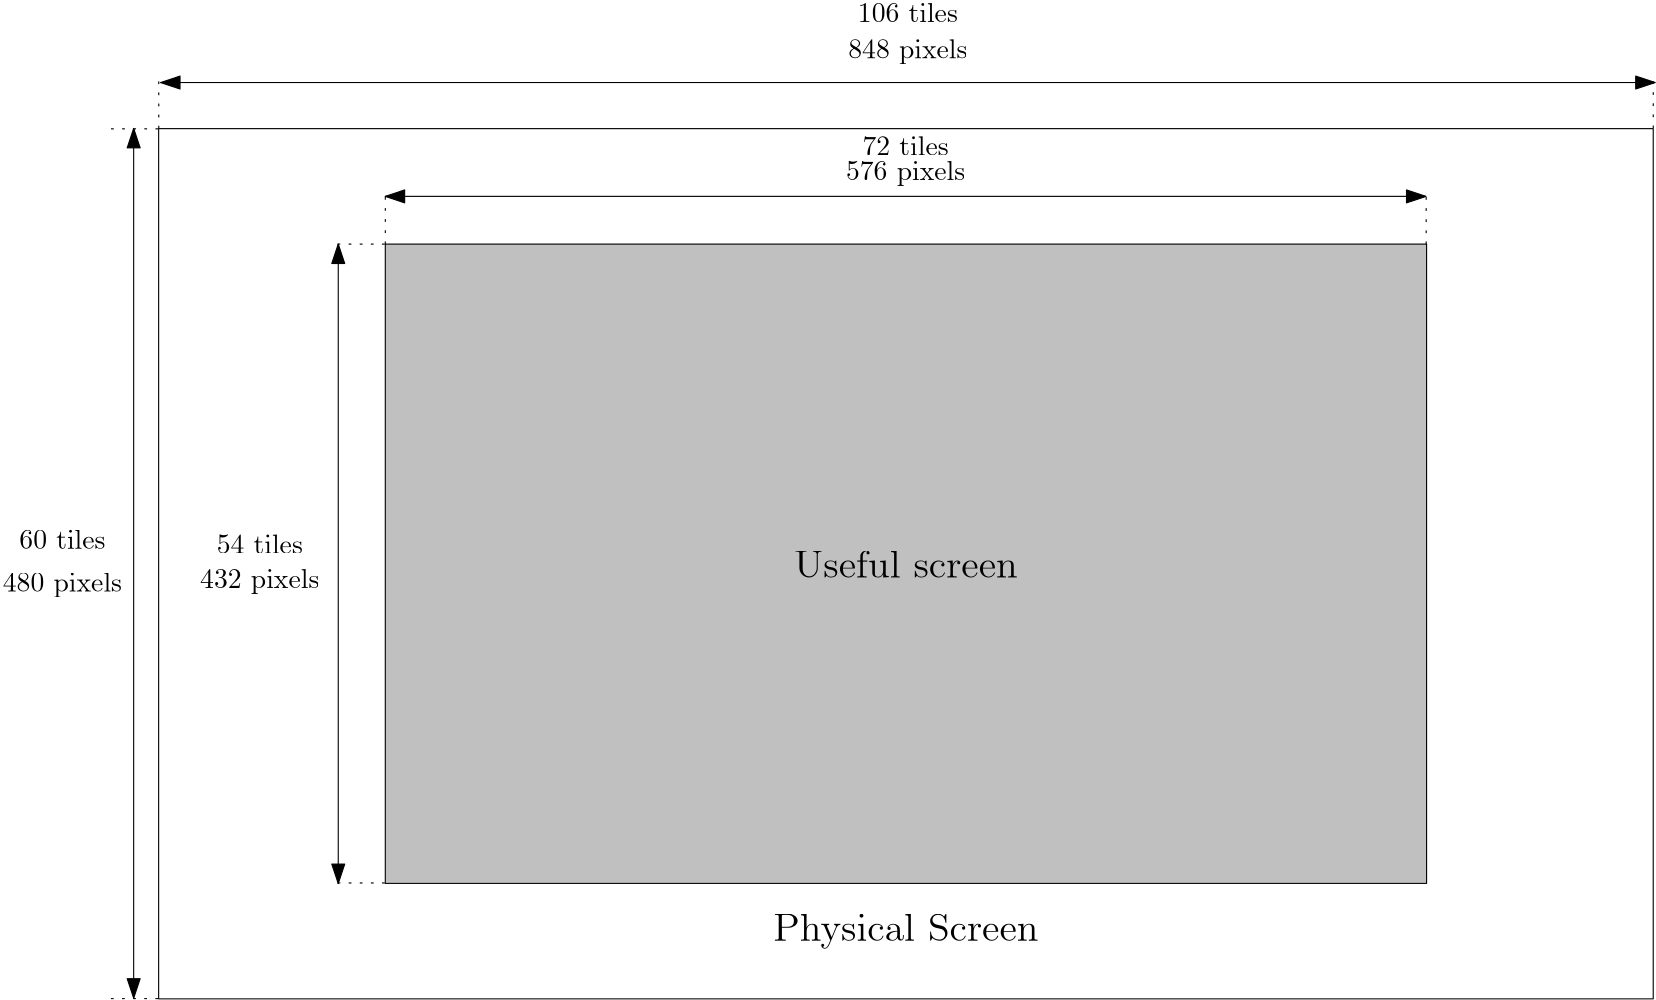 <?xml version="1.0"?>
<!DOCTYPE ipe SYSTEM "ipe.dtd">
<ipe version="70218" creator="Ipe 7.2.23">
<info created="D:20210510003156" modified="D:20210510003156"/>
<ipestyle name="basic">
<symbol name="arrow/arc(spx)">
<path stroke="sym-stroke" fill="sym-stroke" pen="sym-pen">
0 0 m
-1 0.333 l
-1 -0.333 l
h
</path>
</symbol>
<symbol name="arrow/farc(spx)">
<path stroke="sym-stroke" fill="white" pen="sym-pen">
0 0 m
-1 0.333 l
-1 -0.333 l
h
</path>
</symbol>
<symbol name="arrow/ptarc(spx)">
<path stroke="sym-stroke" fill="sym-stroke" pen="sym-pen">
0 0 m
-1 0.333 l
-0.8 0 l
-1 -0.333 l
h
</path>
</symbol>
<symbol name="arrow/fptarc(spx)">
<path stroke="sym-stroke" fill="white" pen="sym-pen">
0 0 m
-1 0.333 l
-0.8 0 l
-1 -0.333 l
h
</path>
</symbol>
<symbol name="mark/circle(sx)" transformations="translations">
<path fill="sym-stroke">
0.6 0 0 0.6 0 0 e
0.4 0 0 0.4 0 0 e
</path>
</symbol>
<symbol name="mark/disk(sx)" transformations="translations">
<path fill="sym-stroke">
0.6 0 0 0.6 0 0 e
</path>
</symbol>
<symbol name="mark/fdisk(sfx)" transformations="translations">
<group>
<path fill="sym-fill">
0.5 0 0 0.5 0 0 e
</path>
<path fill="sym-stroke" fillrule="eofill">
0.6 0 0 0.6 0 0 e
0.4 0 0 0.4 0 0 e
</path>
</group>
</symbol>
<symbol name="mark/box(sx)" transformations="translations">
<path fill="sym-stroke" fillrule="eofill">
-0.6 -0.6 m
0.6 -0.6 l
0.6 0.6 l
-0.6 0.6 l
h
-0.4 -0.4 m
0.4 -0.4 l
0.4 0.4 l
-0.4 0.4 l
h
</path>
</symbol>
<symbol name="mark/square(sx)" transformations="translations">
<path fill="sym-stroke">
-0.6 -0.6 m
0.6 -0.6 l
0.6 0.6 l
-0.6 0.6 l
h
</path>
</symbol>
<symbol name="mark/fsquare(sfx)" transformations="translations">
<group>
<path fill="sym-fill">
-0.5 -0.5 m
0.5 -0.5 l
0.5 0.5 l
-0.5 0.5 l
h
</path>
<path fill="sym-stroke" fillrule="eofill">
-0.6 -0.6 m
0.6 -0.6 l
0.6 0.6 l
-0.6 0.6 l
h
-0.4 -0.4 m
0.4 -0.4 l
0.4 0.4 l
-0.4 0.4 l
h
</path>
</group>
</symbol>
<symbol name="mark/cross(sx)" transformations="translations">
<group>
<path fill="sym-stroke">
-0.43 -0.57 m
0.57 0.43 l
0.43 0.57 l
-0.57 -0.43 l
h
</path>
<path fill="sym-stroke">
-0.43 0.57 m
0.57 -0.43 l
0.43 -0.57 l
-0.57 0.43 l
h
</path>
</group>
</symbol>
<symbol name="arrow/fnormal(spx)">
<path stroke="sym-stroke" fill="white" pen="sym-pen">
0 0 m
-1 0.333 l
-1 -0.333 l
h
</path>
</symbol>
<symbol name="arrow/pointed(spx)">
<path stroke="sym-stroke" fill="sym-stroke" pen="sym-pen">
0 0 m
-1 0.333 l
-0.8 0 l
-1 -0.333 l
h
</path>
</symbol>
<symbol name="arrow/fpointed(spx)">
<path stroke="sym-stroke" fill="white" pen="sym-pen">
0 0 m
-1 0.333 l
-0.8 0 l
-1 -0.333 l
h
</path>
</symbol>
<symbol name="arrow/linear(spx)">
<path stroke="sym-stroke" pen="sym-pen">
-1 0.333 m
0 0 l
-1 -0.333 l
</path>
</symbol>
<symbol name="arrow/fdouble(spx)">
<path stroke="sym-stroke" fill="white" pen="sym-pen">
0 0 m
-1 0.333 l
-1 -0.333 l
h
-1 0 m
-2 0.333 l
-2 -0.333 l
h
</path>
</symbol>
<symbol name="arrow/double(spx)">
<path stroke="sym-stroke" fill="sym-stroke" pen="sym-pen">
0 0 m
-1 0.333 l
-1 -0.333 l
h
-1 0 m
-2 0.333 l
-2 -0.333 l
h
</path>
</symbol>
<symbol name="arrow/mid-normal(spx)">
<path stroke="sym-stroke" fill="sym-stroke" pen="sym-pen">
0.5 0 m
-0.5 0.333 l
-0.5 -0.333 l
h
</path>
</symbol>
<symbol name="arrow/mid-fnormal(spx)">
<path stroke="sym-stroke" fill="white" pen="sym-pen">
0.5 0 m
-0.5 0.333 l
-0.5 -0.333 l
h
</path>
</symbol>
<symbol name="arrow/mid-pointed(spx)">
<path stroke="sym-stroke" fill="sym-stroke" pen="sym-pen">
0.5 0 m
-0.5 0.333 l
-0.3 0 l
-0.5 -0.333 l
h
</path>
</symbol>
<symbol name="arrow/mid-fpointed(spx)">
<path stroke="sym-stroke" fill="white" pen="sym-pen">
0.5 0 m
-0.5 0.333 l
-0.3 0 l
-0.5 -0.333 l
h
</path>
</symbol>
<symbol name="arrow/mid-double(spx)">
<path stroke="sym-stroke" fill="sym-stroke" pen="sym-pen">
1 0 m
0 0.333 l
0 -0.333 l
h
0 0 m
-1 0.333 l
-1 -0.333 l
h
</path>
</symbol>
<symbol name="arrow/mid-fdouble(spx)">
<path stroke="sym-stroke" fill="white" pen="sym-pen">
1 0 m
0 0.333 l
0 -0.333 l
h
0 0 m
-1 0.333 l
-1 -0.333 l
h
</path>
</symbol>
<anglesize name="22.5 deg" value="22.5"/>
<anglesize name="30 deg" value="30"/>
<anglesize name="45 deg" value="45"/>
<anglesize name="60 deg" value="60"/>
<anglesize name="90 deg" value="90"/>
<arrowsize name="large" value="10"/>
<arrowsize name="small" value="5"/>
<arrowsize name="tiny" value="3"/>
<color name="blue" value="0 0 1"/>
<color name="brown" value="0.647 0.165 0.165"/>
<color name="darkblue" value="0 0 0.545"/>
<color name="darkcyan" value="0 0.545 0.545"/>
<color name="darkgray" value="0.663"/>
<color name="darkgreen" value="0 0.392 0"/>
<color name="darkmagenta" value="0.545 0 0.545"/>
<color name="darkorange" value="1 0.549 0"/>
<color name="darkred" value="0.545 0 0"/>
<color name="gold" value="1 0.843 0"/>
<color name="gray" value="0.745"/>
<color name="green" value="0 1 0"/>
<color name="lightblue" value="0.678 0.847 0.902"/>
<color name="lightcyan" value="0.878 1 1"/>
<color name="lightgray" value="0.827"/>
<color name="lightgreen" value="0.565 0.933 0.565"/>
<color name="lightyellow" value="1 1 0.878"/>
<color name="navy" value="0 0 0.502"/>
<color name="orange" value="1 0.647 0"/>
<color name="pink" value="1 0.753 0.796"/>
<color name="purple" value="0.627 0.125 0.941"/>
<color name="red" value="1 0 0"/>
<color name="seagreen" value="0.18 0.545 0.341"/>
<color name="turquoise" value="0.251 0.878 0.816"/>
<color name="violet" value="0.933 0.51 0.933"/>
<color name="yellow" value="1 1 0"/>
<dashstyle name="dash dot dotted" value="[4 2 1 2 1 2] 0"/>
<dashstyle name="dash dotted" value="[4 2 1 2] 0"/>
<dashstyle name="dashed" value="[4] 0"/>
<dashstyle name="dotted" value="[1 3] 0"/>
<gridsize name="10 pts (~3.5 mm)" value="10"/>
<gridsize name="14 pts (~5 mm)" value="14"/>
<gridsize name="16 pts (~6 mm)" value="16"/>
<gridsize name="20 pts (~7 mm)" value="20"/>
<gridsize name="28 pts (~10 mm)" value="28"/>
<gridsize name="32 pts (~12 mm)" value="32"/>
<gridsize name="4 pts" value="4"/>
<gridsize name="56 pts (~20 mm)" value="56"/>
<gridsize name="8 pts (~3 mm)" value="8"/>
<opacity name="10%" value="0.1"/>
<opacity name="30%" value="0.3"/>
<opacity name="50%" value="0.5"/>
<opacity name="75%" value="0.75"/>
<pen name="fat" value="1.2"/>
<pen name="heavier" value="0.8"/>
<pen name="ultrafat" value="2"/>
<symbolsize name="large" value="5"/>
<symbolsize name="small" value="2"/>
<symbolsize name="tiny" value="1.1"/>
<textsize name="Huge" value="\Huge"/>
<textsize name="LARGE" value="\LARGE"/>
<textsize name="Large" value="\Large"/>
<textsize name="footnote" value="\footnotesize"/>
<textsize name="huge" value="\huge"/>
<textsize name="large" value="\large"/>
<textsize name="small" value="\small"/>
<textsize name="tiny" value="\tiny"/>
<textstyle name="center" begin="\begin{center}" end="\end{center}"/>
<textstyle name="item" begin="\begin{itemize}\item{}" end="\end{itemize}"/>
<textstyle name="itemize" begin="\begin{itemize}" end="\end{itemize}"/>
<tiling name="falling" angle="-60" step="4" width="1"/>
<tiling name="rising" angle="30" step="4" width="1"/>
</ipestyle>
<page>
<layer name="alpha"/>
<view layers="alpha" active="alpha"/>
<path layer="alpha" matrix="1 0 0 1 18.6628 0" stroke="black">
37.7517 491.083 m
37.7517 177.799 l
575.799 177.799 l
575.799 491.083 l
h
</path>
<path matrix="1 0 0 1 12.5049 -3.07896" stroke="black" fill="0.753">
125.502 452.596 m
125.502 222.444 l
500.365 222.444 l
500.365 452.596 l
h
</path>
<path matrix="1 0 0 1 18.6628 20.1449" stroke="black" arrow="normal/normal" rarrow="normal/normal">
119.313 446.548 m
493.981 446.548 l
</path>
<path matrix="1 0 0 1 -8.59215 0" stroke="black" arrow="normal/normal" rarrow="normal/normal">
129.664 449.53 m
129.664 219.318 l
</path>
<path matrix="1 0 0 1 18.6628 0" stroke="black" dash="dotted">
119.356 449.493 m
119.356 467.745 l
</path>
<path matrix="1 0 0 1 393.372 -0.0358084" stroke="black" dash="dotted">
119.356 449.493 m
119.356 467.745 l
</path>
<path matrix="0 1 -1 0 587.292 330.157" stroke="black" dash="dotted">
119.356 449.493 m
119.356 467.745 l
</path>
<path matrix="0 1 -1 0 587.313 100.17" stroke="black" dash="dotted">
119.356 449.493 m
119.356 467.745 l
</path>
<text matrix="1 0 0 1 56.2471 0" transformations="translations" pos="253.538 481.479" stroke="black" type="label" width="31.05" height="6.918" depth="0" valign="baseline">72 tiles</text>
<text matrix="1 0 0 1 53.2596 0" transformations="translations" pos="250.575 472.591" stroke="black" type="label" width="42.95" height="6.926" depth="1.93" valign="baseline">576 pixels</text>
<group matrix="1 0 0 1 18.6628 -0.534994">
<text matrix="1 0 0 1 4.765 0" transformations="translations" pos="53.8657 338.687" stroke="black" type="label" width="31.05" height="6.918" depth="0" valign="baseline">54 tiles</text>
<text transformations="translations" pos="52.6807 326.244" stroke="black" type="label" width="42.95" height="6.926" depth="1.93" valign="baseline">432 pixels</text>
</group>
<path matrix="1 0 0 1 -62.8981 41.6293" stroke="black" dash="dotted">
119.356 449.493 m
119.356 467.745 l
</path>
<path matrix="1 0 0 1 475.118 41.7159" stroke="black" dash="dotted">
119.356 449.493 m
119.356 467.745 l
</path>
<path matrix="0 1 -1 0 505.753 371.659" stroke="black" dash="dotted">
119.356 449.493 m
119.356 467.745 l
</path>
<path matrix="0 1 -1 0 505.718 58.5413" stroke="black" dash="dotted">
119.356 449.493 m
119.356 467.745 l
</path>
<path matrix="1 0 0 1 26.872 0" stroke="black" arrow="normal/normal" rarrow="normal/normal">
20.5508 491.162 m
20.5508 178.057 l
</path>
<path matrix="1 0 0 1 18.6628 0" stroke="black" arrow="normal/normal" rarrow="normal/normal">
38.446 507.676 m
576.494 507.676 l
</path>
<group matrix="1 0 0 1 0 8.16189">
<text matrix="1 0 0 1 -8.11473 -221.685" transformations="translations" pos="14.3667 553.335" stroke="black" type="label" width="31.05" height="6.918" depth="0" valign="baseline">60 tiles</text>
<text matrix="1 0 0 1 -12.5253 -221.685" transformations="translations" pos="12.8272 537.941" stroke="black" type="label" width="42.95" height="6.926" depth="1.93" valign="baseline">480 pixels</text>
</group>
<group matrix="1 0 0 1 24.7309 -24.6316">
<text matrix="1 0 0 1 -5.00813 0" transformations="translations" pos="288.394 554.105" stroke="black" type="label" width="36.032" height="6.918" depth="0" valign="baseline">106 tiles</text>
<text transformations="translations" pos="279.927 541.02" stroke="black" type="label" width="42.95" height="6.926" depth="1.93" valign="baseline">848 pixels</text>
</group>
<text matrix="1 0 0 1 43.0035 -24.0468" transformations="translations" pos="242.169 353.507" stroke="black" type="label" width="80.532" height="9.963" depth="0" valign="baseline" size="Large">Useful screen</text>
<text matrix="1 0 0 1 -16.1284 -2.91199" transformations="translations" pos="293.827 201.605" stroke="black" type="label" width="95.479" height="9.962" depth="2.79" valign="baseline" size="Large">Physical Screen</text>
</page>
</ipe>
